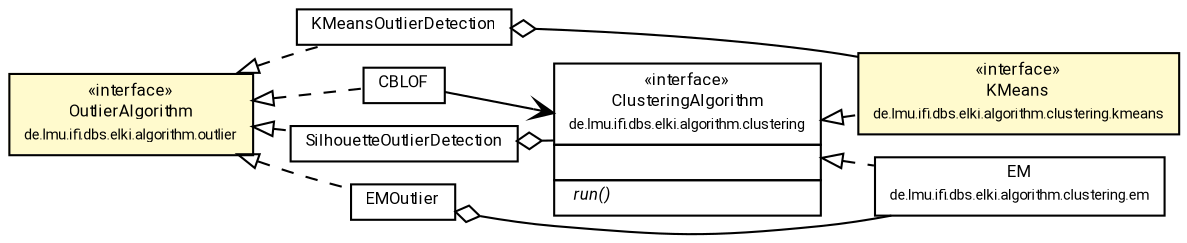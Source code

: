 #!/usr/local/bin/dot
#
# Class diagram 
# Generated by UMLGraph version R5_7_2-60-g0e99a6 (http://www.spinellis.gr/umlgraph/)
#

digraph G {
	graph [fontnames="svg"]
	edge [fontname="Roboto",fontsize=7,labelfontname="Roboto",labelfontsize=7,color="black"];
	node [fontname="Roboto",fontcolor="black",fontsize=8,shape=plaintext,margin=0,width=0,height=0];
	nodesep=0.15;
	ranksep=0.25;
	rankdir=LR;
	// de.lmu.ifi.dbs.elki.algorithm.outlier.clustering.SilhouetteOutlierDetection<O>
	c76858 [label=<<table title="de.lmu.ifi.dbs.elki.algorithm.outlier.clustering.SilhouetteOutlierDetection" border="0" cellborder="1" cellspacing="0" cellpadding="2" href="SilhouetteOutlierDetection.html" target="_parent">
		<tr><td><table border="0" cellspacing="0" cellpadding="1">
		<tr><td align="center" balign="center"> <font face="Roboto">SilhouetteOutlierDetection</font> </td></tr>
		</table></td></tr>
		</table>>, URL="SilhouetteOutlierDetection.html"];
	// de.lmu.ifi.dbs.elki.algorithm.outlier.clustering.CBLOF<O extends de.lmu.ifi.dbs.elki.data.NumberVector>
	c76860 [label=<<table title="de.lmu.ifi.dbs.elki.algorithm.outlier.clustering.CBLOF" border="0" cellborder="1" cellspacing="0" cellpadding="2" href="CBLOF.html" target="_parent">
		<tr><td><table border="0" cellspacing="0" cellpadding="1">
		<tr><td align="center" balign="center"> <font face="Roboto">CBLOF</font> </td></tr>
		</table></td></tr>
		</table>>, URL="CBLOF.html"];
	// de.lmu.ifi.dbs.elki.algorithm.outlier.clustering.KMeansOutlierDetection<O extends de.lmu.ifi.dbs.elki.data.NumberVector>
	c76862 [label=<<table title="de.lmu.ifi.dbs.elki.algorithm.outlier.clustering.KMeansOutlierDetection" border="0" cellborder="1" cellspacing="0" cellpadding="2" href="KMeansOutlierDetection.html" target="_parent">
		<tr><td><table border="0" cellspacing="0" cellpadding="1">
		<tr><td align="center" balign="center"> <font face="Roboto">KMeansOutlierDetection</font> </td></tr>
		</table></td></tr>
		</table>>, URL="KMeansOutlierDetection.html"];
	// de.lmu.ifi.dbs.elki.algorithm.outlier.clustering.EMOutlier<V extends de.lmu.ifi.dbs.elki.data.NumberVector>
	c76864 [label=<<table title="de.lmu.ifi.dbs.elki.algorithm.outlier.clustering.EMOutlier" border="0" cellborder="1" cellspacing="0" cellpadding="2" href="EMOutlier.html" target="_parent">
		<tr><td><table border="0" cellspacing="0" cellpadding="1">
		<tr><td align="center" balign="center"> <font face="Roboto">EMOutlier</font> </td></tr>
		</table></td></tr>
		</table>>, URL="EMOutlier.html"];
	// de.lmu.ifi.dbs.elki.algorithm.clustering.em.EM<V extends de.lmu.ifi.dbs.elki.data.NumberVector, M extends de.lmu.ifi.dbs.elki.data.model.MeanModel>
	c77334 [label=<<table title="de.lmu.ifi.dbs.elki.algorithm.clustering.em.EM" border="0" cellborder="1" cellspacing="0" cellpadding="2" href="../../clustering/em/EM.html" target="_parent">
		<tr><td><table border="0" cellspacing="0" cellpadding="1">
		<tr><td align="center" balign="center"> <font face="Roboto">EM</font> </td></tr>
		<tr><td align="center" balign="center"> <font face="Roboto" point-size="7.0">de.lmu.ifi.dbs.elki.algorithm.clustering.em</font> </td></tr>
		</table></td></tr>
		</table>>, URL="../../clustering/em/EM.html"];
	// de.lmu.ifi.dbs.elki.algorithm.clustering.kmeans.KMeans<V extends de.lmu.ifi.dbs.elki.data.NumberVector, M extends de.lmu.ifi.dbs.elki.data.model.Model>
	c77527 [label=<<table title="de.lmu.ifi.dbs.elki.algorithm.clustering.kmeans.KMeans" border="0" cellborder="1" cellspacing="0" cellpadding="2" bgcolor="LemonChiffon" href="../../clustering/kmeans/KMeans.html" target="_parent">
		<tr><td><table border="0" cellspacing="0" cellpadding="1">
		<tr><td align="center" balign="center"> &#171;interface&#187; </td></tr>
		<tr><td align="center" balign="center"> <font face="Roboto">KMeans</font> </td></tr>
		<tr><td align="center" balign="center"> <font face="Roboto" point-size="7.0">de.lmu.ifi.dbs.elki.algorithm.clustering.kmeans</font> </td></tr>
		</table></td></tr>
		</table>>, URL="../../clustering/kmeans/KMeans.html"];
	// de.lmu.ifi.dbs.elki.algorithm.clustering.ClusteringAlgorithm<C extends de.lmu.ifi.dbs.elki.data.Clustering<? extends de.lmu.ifi.dbs.elki.data.model.Model>>
	c77628 [label=<<table title="de.lmu.ifi.dbs.elki.algorithm.clustering.ClusteringAlgorithm" border="0" cellborder="1" cellspacing="0" cellpadding="2" href="../../clustering/ClusteringAlgorithm.html" target="_parent">
		<tr><td><table border="0" cellspacing="0" cellpadding="1">
		<tr><td align="center" balign="center"> &#171;interface&#187; </td></tr>
		<tr><td align="center" balign="center"> <font face="Roboto">ClusteringAlgorithm</font> </td></tr>
		<tr><td align="center" balign="center"> <font face="Roboto" point-size="7.0">de.lmu.ifi.dbs.elki.algorithm.clustering</font> </td></tr>
		</table></td></tr>
		<tr><td><table border="0" cellspacing="0" cellpadding="1">
		<tr><td align="left" balign="left">  </td></tr>
		</table></td></tr>
		<tr><td><table border="0" cellspacing="0" cellpadding="1">
		<tr><td align="left" balign="left"> <i> run()</i> </td></tr>
		</table></td></tr>
		</table>>, URL="../../clustering/ClusteringAlgorithm.html"];
	// de.lmu.ifi.dbs.elki.algorithm.outlier.OutlierAlgorithm
	c79694 [label=<<table title="de.lmu.ifi.dbs.elki.algorithm.outlier.OutlierAlgorithm" border="0" cellborder="1" cellspacing="0" cellpadding="2" bgcolor="LemonChiffon" href="../OutlierAlgorithm.html" target="_parent">
		<tr><td><table border="0" cellspacing="0" cellpadding="1">
		<tr><td align="center" balign="center"> &#171;interface&#187; </td></tr>
		<tr><td align="center" balign="center"> <font face="Roboto">OutlierAlgorithm</font> </td></tr>
		<tr><td align="center" balign="center"> <font face="Roboto" point-size="7.0">de.lmu.ifi.dbs.elki.algorithm.outlier</font> </td></tr>
		</table></td></tr>
		</table>>, URL="../OutlierAlgorithm.html"];
	// de.lmu.ifi.dbs.elki.algorithm.outlier.clustering.SilhouetteOutlierDetection<O> implements de.lmu.ifi.dbs.elki.algorithm.outlier.OutlierAlgorithm
	c79694 -> c76858 [arrowtail=empty,style=dashed,dir=back,weight=9];
	// de.lmu.ifi.dbs.elki.algorithm.outlier.clustering.SilhouetteOutlierDetection<O> has de.lmu.ifi.dbs.elki.algorithm.clustering.ClusteringAlgorithm<C extends de.lmu.ifi.dbs.elki.data.Clustering<? extends de.lmu.ifi.dbs.elki.data.model.Model>>
	c76858 -> c77628 [arrowhead=none,arrowtail=ediamond,dir=back,weight=4];
	// de.lmu.ifi.dbs.elki.algorithm.outlier.clustering.CBLOF<O extends de.lmu.ifi.dbs.elki.data.NumberVector> implements de.lmu.ifi.dbs.elki.algorithm.outlier.OutlierAlgorithm
	c79694 -> c76860 [arrowtail=empty,style=dashed,dir=back,weight=9];
	// de.lmu.ifi.dbs.elki.algorithm.outlier.clustering.KMeansOutlierDetection<O extends de.lmu.ifi.dbs.elki.data.NumberVector> implements de.lmu.ifi.dbs.elki.algorithm.outlier.OutlierAlgorithm
	c79694 -> c76862 [arrowtail=empty,style=dashed,dir=back,weight=9];
	// de.lmu.ifi.dbs.elki.algorithm.outlier.clustering.KMeansOutlierDetection<O extends de.lmu.ifi.dbs.elki.data.NumberVector> has de.lmu.ifi.dbs.elki.algorithm.clustering.kmeans.KMeans<V extends de.lmu.ifi.dbs.elki.data.NumberVector, M extends de.lmu.ifi.dbs.elki.data.model.Model>
	c76862 -> c77527 [arrowhead=none,arrowtail=ediamond,dir=back,weight=4];
	// de.lmu.ifi.dbs.elki.algorithm.outlier.clustering.EMOutlier<V extends de.lmu.ifi.dbs.elki.data.NumberVector> implements de.lmu.ifi.dbs.elki.algorithm.outlier.OutlierAlgorithm
	c79694 -> c76864 [arrowtail=empty,style=dashed,dir=back,weight=9];
	// de.lmu.ifi.dbs.elki.algorithm.outlier.clustering.EMOutlier<V extends de.lmu.ifi.dbs.elki.data.NumberVector> has de.lmu.ifi.dbs.elki.algorithm.clustering.em.EM<V extends de.lmu.ifi.dbs.elki.data.NumberVector, M extends de.lmu.ifi.dbs.elki.data.model.MeanModel>
	c76864 -> c77334 [arrowhead=none,arrowtail=ediamond,dir=back,weight=4];
	// de.lmu.ifi.dbs.elki.algorithm.clustering.em.EM<V extends de.lmu.ifi.dbs.elki.data.NumberVector, M extends de.lmu.ifi.dbs.elki.data.model.MeanModel> implements de.lmu.ifi.dbs.elki.algorithm.clustering.ClusteringAlgorithm<C extends de.lmu.ifi.dbs.elki.data.Clustering<? extends de.lmu.ifi.dbs.elki.data.model.Model>>
	c77628 -> c77334 [arrowtail=empty,style=dashed,dir=back,weight=9];
	// de.lmu.ifi.dbs.elki.algorithm.clustering.kmeans.KMeans<V extends de.lmu.ifi.dbs.elki.data.NumberVector, M extends de.lmu.ifi.dbs.elki.data.model.Model> implements de.lmu.ifi.dbs.elki.algorithm.clustering.ClusteringAlgorithm<C extends de.lmu.ifi.dbs.elki.data.Clustering<? extends de.lmu.ifi.dbs.elki.data.model.Model>>
	c77628 -> c77527 [arrowtail=empty,style=dashed,dir=back,weight=9];
	// de.lmu.ifi.dbs.elki.algorithm.outlier.clustering.CBLOF<O extends de.lmu.ifi.dbs.elki.data.NumberVector> navassoc de.lmu.ifi.dbs.elki.algorithm.clustering.ClusteringAlgorithm<C extends de.lmu.ifi.dbs.elki.data.Clustering<? extends de.lmu.ifi.dbs.elki.data.model.Model>>
	c76860 -> c77628 [arrowhead=open,weight=1];
}

